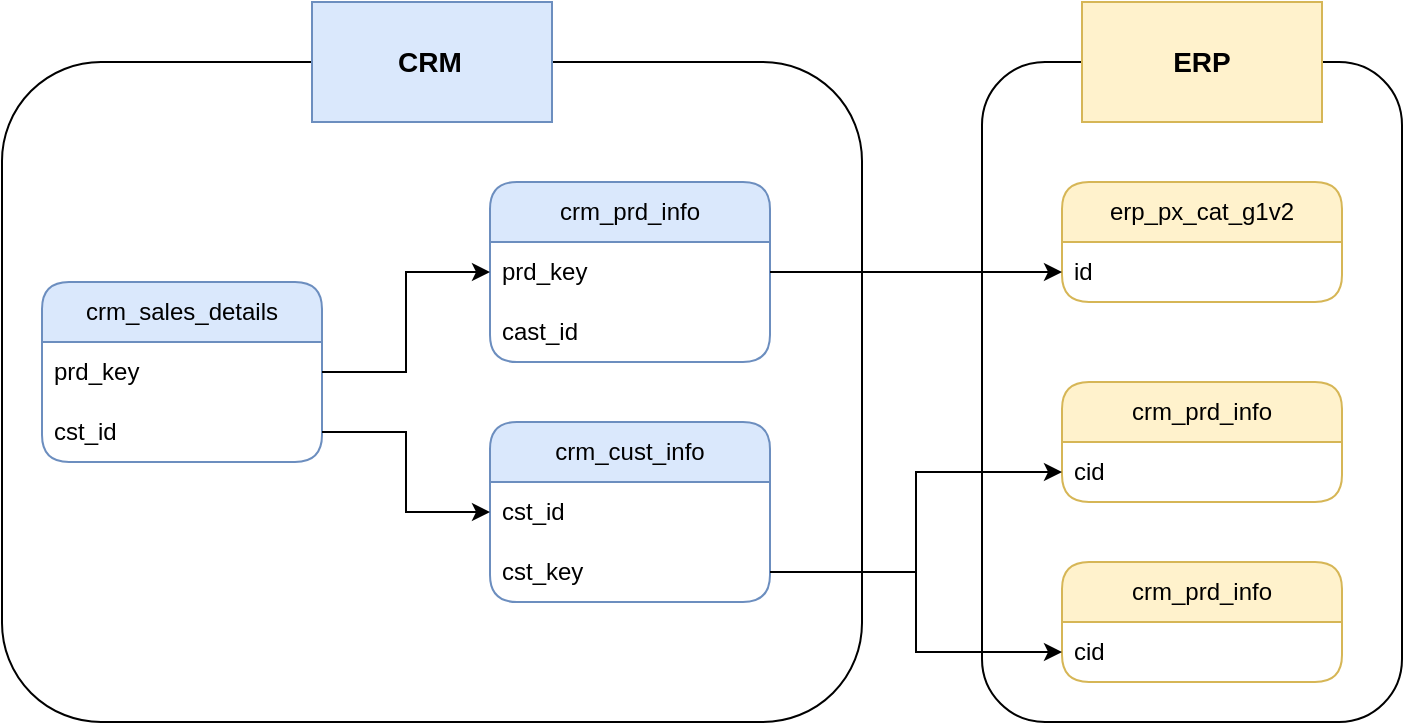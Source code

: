 <mxfile version="26.0.16">
  <diagram name="Página-1" id="W1o38ImiQZrgPaJQS7ts">
    <mxGraphModel dx="1148" dy="557" grid="1" gridSize="10" guides="1" tooltips="1" connect="1" arrows="1" fold="1" page="1" pageScale="1" pageWidth="827" pageHeight="1169" math="0" shadow="0">
      <root>
        <mxCell id="0" />
        <mxCell id="1" parent="0" />
        <mxCell id="dROgAL1S3L5byVaeqOw0-1" value="crm_sales_details" style="swimlane;fontStyle=0;childLayout=stackLayout;horizontal=1;startSize=30;horizontalStack=0;resizeParent=1;resizeParentMax=0;resizeLast=0;collapsible=1;marginBottom=0;whiteSpace=wrap;html=1;rounded=1;fillColor=#dae8fc;strokeColor=#6c8ebf;" vertex="1" parent="1">
          <mxGeometry x="60" y="290" width="140" height="90" as="geometry" />
        </mxCell>
        <mxCell id="dROgAL1S3L5byVaeqOw0-2" value="prd_key" style="text;strokeColor=none;fillColor=none;align=left;verticalAlign=middle;spacingLeft=4;spacingRight=4;overflow=hidden;points=[[0,0.5],[1,0.5]];portConstraint=eastwest;rotatable=0;whiteSpace=wrap;html=1;" vertex="1" parent="dROgAL1S3L5byVaeqOw0-1">
          <mxGeometry y="30" width="140" height="30" as="geometry" />
        </mxCell>
        <mxCell id="dROgAL1S3L5byVaeqOw0-3" value="cst_id" style="text;strokeColor=none;fillColor=none;align=left;verticalAlign=middle;spacingLeft=4;spacingRight=4;overflow=hidden;points=[[0,0.5],[1,0.5]];portConstraint=eastwest;rotatable=0;whiteSpace=wrap;html=1;" vertex="1" parent="dROgAL1S3L5byVaeqOw0-1">
          <mxGeometry y="60" width="140" height="30" as="geometry" />
        </mxCell>
        <mxCell id="dROgAL1S3L5byVaeqOw0-6" value="crm_prd_info" style="swimlane;fontStyle=0;childLayout=stackLayout;horizontal=1;startSize=30;horizontalStack=0;resizeParent=1;resizeParentMax=0;resizeLast=0;collapsible=1;marginBottom=0;whiteSpace=wrap;html=1;rounded=1;fillColor=#dae8fc;strokeColor=#6c8ebf;" vertex="1" parent="1">
          <mxGeometry x="284" y="240" width="140" height="90" as="geometry" />
        </mxCell>
        <mxCell id="dROgAL1S3L5byVaeqOw0-7" value="prd_key" style="text;strokeColor=none;fillColor=none;align=left;verticalAlign=middle;spacingLeft=4;spacingRight=4;overflow=hidden;points=[[0,0.5],[1,0.5]];portConstraint=eastwest;rotatable=0;whiteSpace=wrap;html=1;" vertex="1" parent="dROgAL1S3L5byVaeqOw0-6">
          <mxGeometry y="30" width="140" height="30" as="geometry" />
        </mxCell>
        <mxCell id="dROgAL1S3L5byVaeqOw0-8" value="cast_id" style="text;strokeColor=none;fillColor=none;align=left;verticalAlign=middle;spacingLeft=4;spacingRight=4;overflow=hidden;points=[[0,0.5],[1,0.5]];portConstraint=eastwest;rotatable=0;whiteSpace=wrap;html=1;" vertex="1" parent="dROgAL1S3L5byVaeqOw0-6">
          <mxGeometry y="60" width="140" height="30" as="geometry" />
        </mxCell>
        <mxCell id="dROgAL1S3L5byVaeqOw0-9" value="crm_cust_info" style="swimlane;fontStyle=0;childLayout=stackLayout;horizontal=1;startSize=30;horizontalStack=0;resizeParent=1;resizeParentMax=0;resizeLast=0;collapsible=1;marginBottom=0;whiteSpace=wrap;html=1;rounded=1;fillColor=#dae8fc;strokeColor=#6c8ebf;" vertex="1" parent="1">
          <mxGeometry x="284" y="360" width="140" height="90" as="geometry" />
        </mxCell>
        <mxCell id="dROgAL1S3L5byVaeqOw0-10" value="cst_id" style="text;strokeColor=none;fillColor=none;align=left;verticalAlign=middle;spacingLeft=4;spacingRight=4;overflow=hidden;points=[[0,0.5],[1,0.5]];portConstraint=eastwest;rotatable=0;whiteSpace=wrap;html=1;" vertex="1" parent="dROgAL1S3L5byVaeqOw0-9">
          <mxGeometry y="30" width="140" height="30" as="geometry" />
        </mxCell>
        <mxCell id="dROgAL1S3L5byVaeqOw0-11" value="cst_key" style="text;strokeColor=none;fillColor=none;align=left;verticalAlign=middle;spacingLeft=4;spacingRight=4;overflow=hidden;points=[[0,0.5],[1,0.5]];portConstraint=eastwest;rotatable=0;whiteSpace=wrap;html=1;" vertex="1" parent="dROgAL1S3L5byVaeqOw0-9">
          <mxGeometry y="60" width="140" height="30" as="geometry" />
        </mxCell>
        <mxCell id="dROgAL1S3L5byVaeqOw0-12" value="erp_px_cat_g1v2" style="swimlane;fontStyle=0;childLayout=stackLayout;horizontal=1;startSize=30;horizontalStack=0;resizeParent=1;resizeParentMax=0;resizeLast=0;collapsible=1;marginBottom=0;whiteSpace=wrap;html=1;rounded=1;fillColor=#fff2cc;strokeColor=#d6b656;" vertex="1" parent="1">
          <mxGeometry x="570" y="240" width="140" height="60" as="geometry" />
        </mxCell>
        <mxCell id="dROgAL1S3L5byVaeqOw0-13" value="id" style="text;strokeColor=none;fillColor=none;align=left;verticalAlign=middle;spacingLeft=4;spacingRight=4;overflow=hidden;points=[[0,0.5],[1,0.5]];portConstraint=eastwest;rotatable=0;whiteSpace=wrap;html=1;" vertex="1" parent="dROgAL1S3L5byVaeqOw0-12">
          <mxGeometry y="30" width="140" height="30" as="geometry" />
        </mxCell>
        <mxCell id="dROgAL1S3L5byVaeqOw0-15" value="crm_prd_info" style="swimlane;fontStyle=0;childLayout=stackLayout;horizontal=1;startSize=30;horizontalStack=0;resizeParent=1;resizeParentMax=0;resizeLast=0;collapsible=1;marginBottom=0;whiteSpace=wrap;html=1;rounded=1;fillColor=#fff2cc;strokeColor=#d6b656;" vertex="1" parent="1">
          <mxGeometry x="570" y="340" width="140" height="60" as="geometry" />
        </mxCell>
        <mxCell id="dROgAL1S3L5byVaeqOw0-16" value="cid" style="text;strokeColor=none;fillColor=none;align=left;verticalAlign=middle;spacingLeft=4;spacingRight=4;overflow=hidden;points=[[0,0.5],[1,0.5]];portConstraint=eastwest;rotatable=0;whiteSpace=wrap;html=1;" vertex="1" parent="dROgAL1S3L5byVaeqOw0-15">
          <mxGeometry y="30" width="140" height="30" as="geometry" />
        </mxCell>
        <mxCell id="dROgAL1S3L5byVaeqOw0-18" value="crm_prd_info" style="swimlane;fontStyle=0;childLayout=stackLayout;horizontal=1;startSize=30;horizontalStack=0;resizeParent=1;resizeParentMax=0;resizeLast=0;collapsible=1;marginBottom=0;whiteSpace=wrap;html=1;rounded=1;fillColor=#fff2cc;strokeColor=#d6b656;" vertex="1" parent="1">
          <mxGeometry x="570" y="430" width="140" height="60" as="geometry" />
        </mxCell>
        <mxCell id="dROgAL1S3L5byVaeqOw0-19" value="cid" style="text;strokeColor=none;fillColor=none;align=left;verticalAlign=middle;spacingLeft=4;spacingRight=4;overflow=hidden;points=[[0,0.5],[1,0.5]];portConstraint=eastwest;rotatable=0;whiteSpace=wrap;html=1;" vertex="1" parent="dROgAL1S3L5byVaeqOw0-18">
          <mxGeometry y="30" width="140" height="30" as="geometry" />
        </mxCell>
        <mxCell id="dROgAL1S3L5byVaeqOw0-21" style="edgeStyle=orthogonalEdgeStyle;rounded=0;orthogonalLoop=1;jettySize=auto;html=1;exitX=1;exitY=0.5;exitDx=0;exitDy=0;entryX=0;entryY=0.5;entryDx=0;entryDy=0;" edge="1" parent="1" source="dROgAL1S3L5byVaeqOw0-2" target="dROgAL1S3L5byVaeqOw0-7">
          <mxGeometry relative="1" as="geometry" />
        </mxCell>
        <mxCell id="dROgAL1S3L5byVaeqOw0-22" style="edgeStyle=orthogonalEdgeStyle;rounded=0;orthogonalLoop=1;jettySize=auto;html=1;exitX=1;exitY=0.5;exitDx=0;exitDy=0;entryX=0;entryY=0.5;entryDx=0;entryDy=0;" edge="1" parent="1" source="dROgAL1S3L5byVaeqOw0-3" target="dROgAL1S3L5byVaeqOw0-10">
          <mxGeometry relative="1" as="geometry" />
        </mxCell>
        <mxCell id="dROgAL1S3L5byVaeqOw0-23" style="edgeStyle=orthogonalEdgeStyle;rounded=0;orthogonalLoop=1;jettySize=auto;html=1;exitX=1;exitY=0.5;exitDx=0;exitDy=0;entryX=0;entryY=0.5;entryDx=0;entryDy=0;" edge="1" parent="1" source="dROgAL1S3L5byVaeqOw0-11" target="dROgAL1S3L5byVaeqOw0-16">
          <mxGeometry relative="1" as="geometry" />
        </mxCell>
        <mxCell id="dROgAL1S3L5byVaeqOw0-24" style="edgeStyle=orthogonalEdgeStyle;rounded=0;orthogonalLoop=1;jettySize=auto;html=1;exitX=1;exitY=0.5;exitDx=0;exitDy=0;entryX=0;entryY=0.5;entryDx=0;entryDy=0;" edge="1" parent="1" source="dROgAL1S3L5byVaeqOw0-11" target="dROgAL1S3L5byVaeqOw0-19">
          <mxGeometry relative="1" as="geometry" />
        </mxCell>
        <mxCell id="dROgAL1S3L5byVaeqOw0-25" style="edgeStyle=orthogonalEdgeStyle;rounded=0;orthogonalLoop=1;jettySize=auto;html=1;exitX=1;exitY=0.5;exitDx=0;exitDy=0;" edge="1" parent="1" source="dROgAL1S3L5byVaeqOw0-7" target="dROgAL1S3L5byVaeqOw0-13">
          <mxGeometry relative="1" as="geometry" />
        </mxCell>
        <mxCell id="dROgAL1S3L5byVaeqOw0-32" value="" style="rounded=1;whiteSpace=wrap;html=1;fillColor=none;" vertex="1" parent="1">
          <mxGeometry x="40" y="180" width="430" height="330" as="geometry" />
        </mxCell>
        <mxCell id="dROgAL1S3L5byVaeqOw0-34" value="" style="rounded=0;whiteSpace=wrap;html=1;fillColor=#dae8fc;strokeColor=#6c8ebf;" vertex="1" parent="1">
          <mxGeometry x="195" y="150" width="120" height="60" as="geometry" />
        </mxCell>
        <mxCell id="dROgAL1S3L5byVaeqOw0-40" value="" style="rounded=1;whiteSpace=wrap;html=1;fillColor=none;" vertex="1" parent="1">
          <mxGeometry x="530" y="180" width="210" height="330" as="geometry" />
        </mxCell>
        <mxCell id="dROgAL1S3L5byVaeqOw0-41" value="" style="rounded=0;whiteSpace=wrap;html=1;fillColor=#fff2cc;strokeColor=#d6b656;" vertex="1" parent="1">
          <mxGeometry x="580" y="150" width="120" height="60" as="geometry" />
        </mxCell>
        <mxCell id="dROgAL1S3L5byVaeqOw0-42" value="ERP" style="text;html=1;align=center;verticalAlign=middle;whiteSpace=wrap;rounded=0;fontStyle=1;fontSize=14;" vertex="1" parent="1">
          <mxGeometry x="610" y="165" width="60" height="30" as="geometry" />
        </mxCell>
        <mxCell id="dROgAL1S3L5byVaeqOw0-43" value="CRM" style="text;html=1;align=center;verticalAlign=middle;whiteSpace=wrap;rounded=0;fontStyle=1;fontSize=14;" vertex="1" parent="1">
          <mxGeometry x="224" y="165" width="60" height="30" as="geometry" />
        </mxCell>
      </root>
    </mxGraphModel>
  </diagram>
</mxfile>
